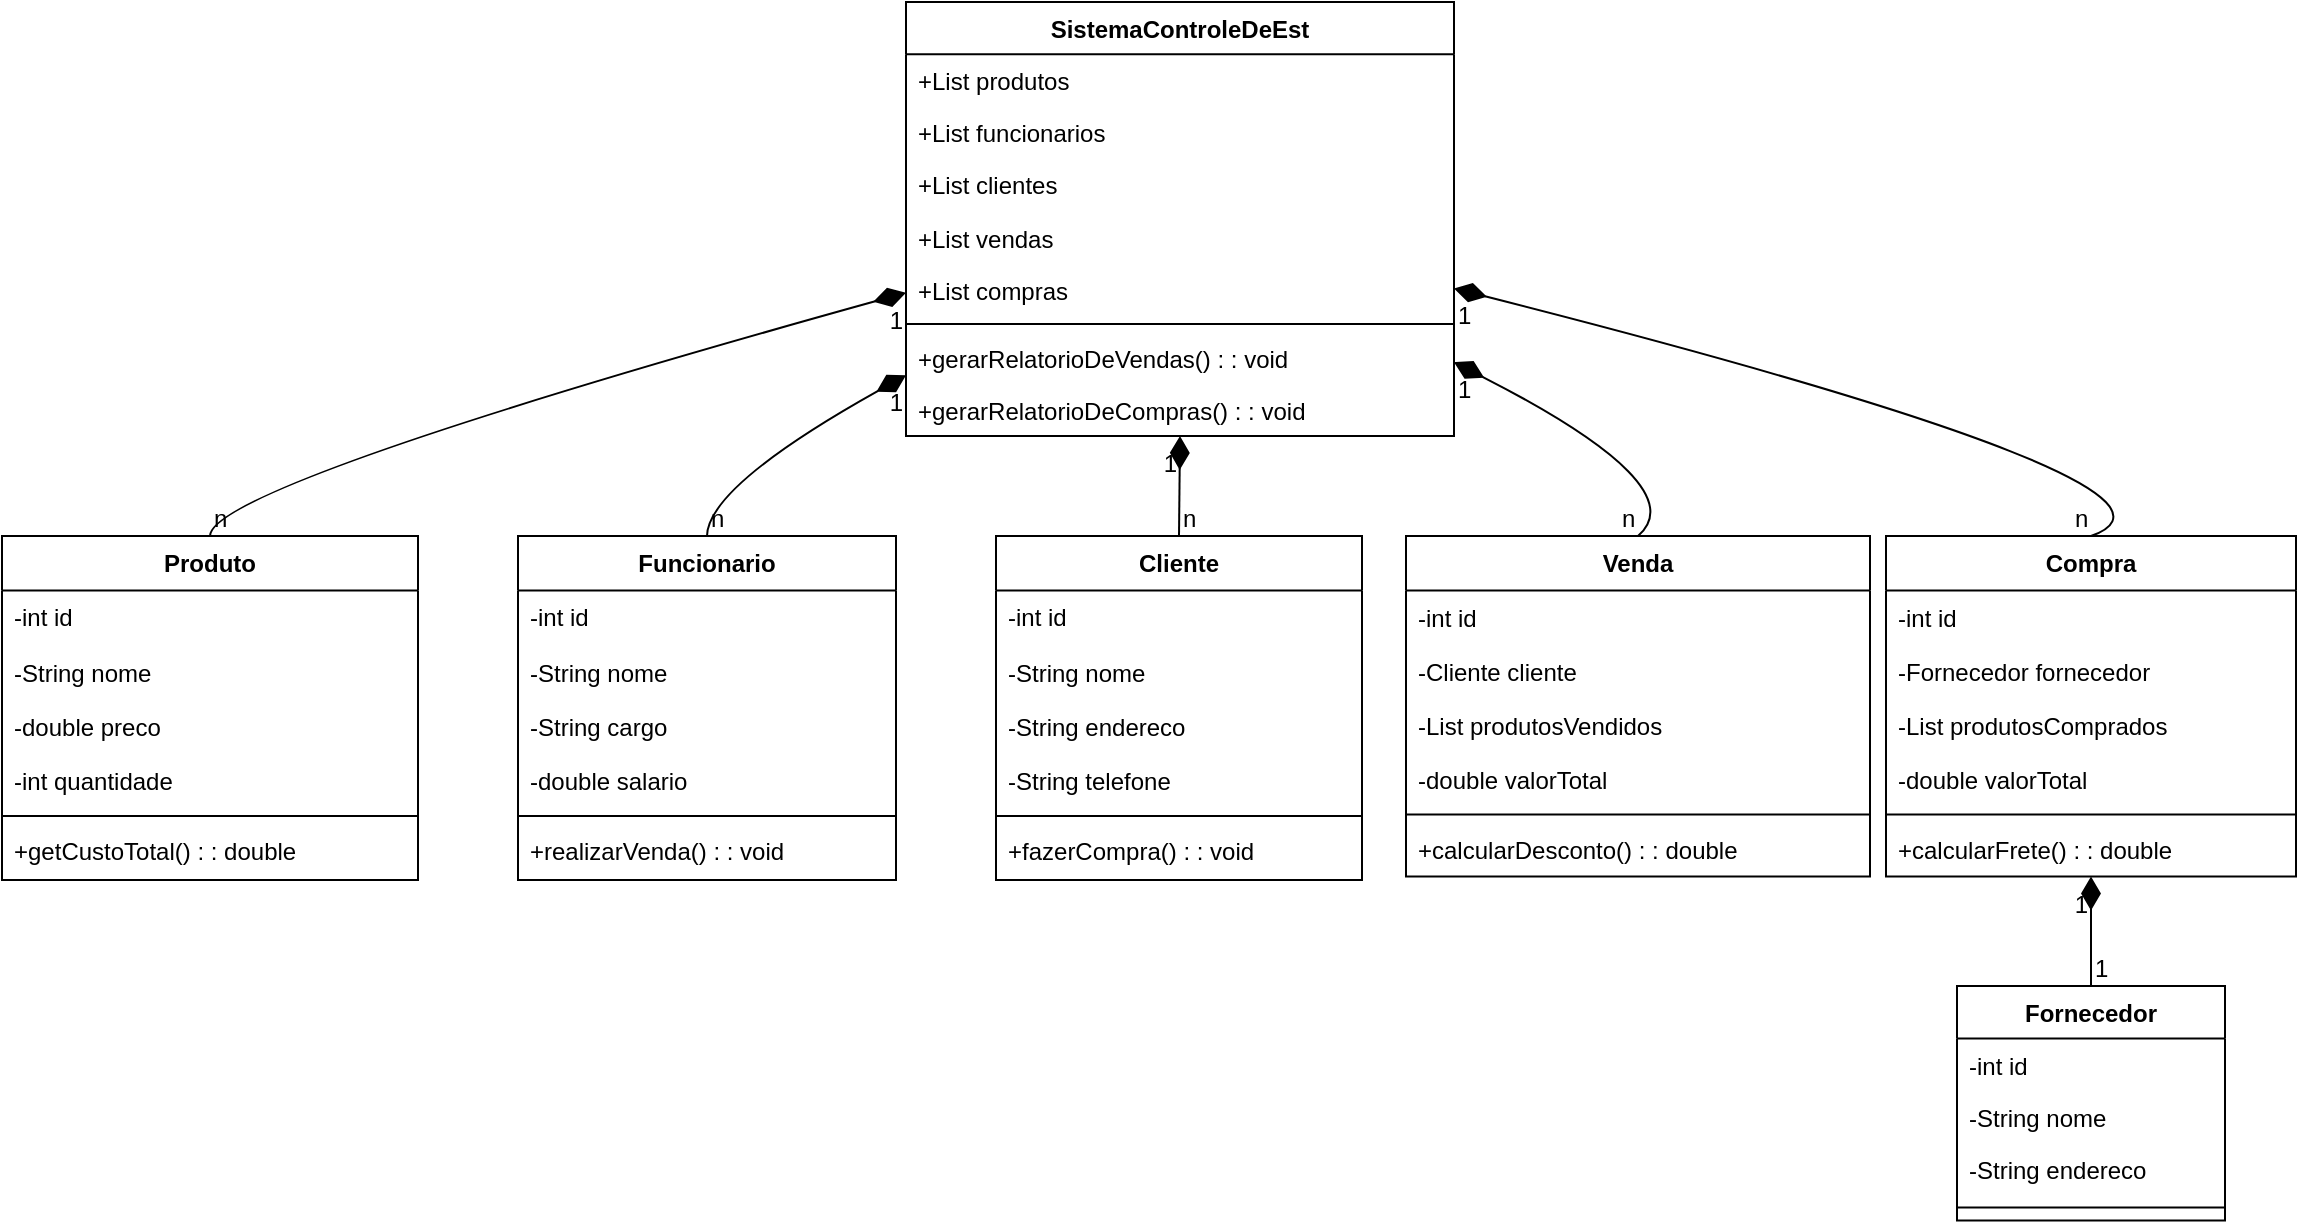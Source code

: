 <mxfile version="24.7.6">
  <diagram name="Página-1" id="gYkuu8Fh5z9xVsYrLnkT">
    <mxGraphModel dx="1445" dy="680" grid="1" gridSize="10" guides="1" tooltips="1" connect="1" arrows="1" fold="1" page="1" pageScale="1" pageWidth="1169" pageHeight="827" math="0" shadow="0">
      <root>
        <mxCell id="0" />
        <mxCell id="1" parent="0" />
        <mxCell id="2" value="SistemaControleDeEst" style="swimlane;fontStyle=1;align=center;verticalAlign=top;childLayout=stackLayout;horizontal=1;startSize=26.163;horizontalStack=0;resizeParent=1;resizeParentMax=0;resizeLast=0;collapsible=0;marginBottom=0;" parent="1" vertex="1">
          <mxGeometry x="460" y="8" width="274" height="217" as="geometry" />
        </mxCell>
        <mxCell id="3" value="+List produtos" style="text;strokeColor=none;fillColor=none;align=left;verticalAlign=top;spacingLeft=4;spacingRight=4;overflow=hidden;rotatable=0;points=[[0,0.5],[1,0.5]];portConstraint=eastwest;" parent="2" vertex="1">
          <mxGeometry y="26" width="274" height="26" as="geometry" />
        </mxCell>
        <mxCell id="4" value="+List funcionarios" style="text;strokeColor=none;fillColor=none;align=left;verticalAlign=top;spacingLeft=4;spacingRight=4;overflow=hidden;rotatable=0;points=[[0,0.5],[1,0.5]];portConstraint=eastwest;" parent="2" vertex="1">
          <mxGeometry y="52" width="274" height="26" as="geometry" />
        </mxCell>
        <mxCell id="5" value="+List clientes" style="text;strokeColor=none;fillColor=none;align=left;verticalAlign=top;spacingLeft=4;spacingRight=4;overflow=hidden;rotatable=0;points=[[0,0.5],[1,0.5]];portConstraint=eastwest;" parent="2" vertex="1">
          <mxGeometry y="78" width="274" height="26" as="geometry" />
        </mxCell>
        <mxCell id="6" value="+List vendas" style="text;strokeColor=none;fillColor=none;align=left;verticalAlign=top;spacingLeft=4;spacingRight=4;overflow=hidden;rotatable=0;points=[[0,0.5],[1,0.5]];portConstraint=eastwest;" parent="2" vertex="1">
          <mxGeometry y="105" width="274" height="26" as="geometry" />
        </mxCell>
        <mxCell id="7" value="+List compras" style="text;strokeColor=none;fillColor=none;align=left;verticalAlign=top;spacingLeft=4;spacingRight=4;overflow=hidden;rotatable=0;points=[[0,0.5],[1,0.5]];portConstraint=eastwest;" parent="2" vertex="1">
          <mxGeometry y="131" width="274" height="26" as="geometry" />
        </mxCell>
        <mxCell id="8" style="line;strokeWidth=1;fillColor=none;align=left;verticalAlign=middle;spacingTop=-1;spacingLeft=3;spacingRight=3;rotatable=0;labelPosition=right;points=[];portConstraint=eastwest;strokeColor=inherit;" parent="2" vertex="1">
          <mxGeometry y="157" width="274" height="8" as="geometry" />
        </mxCell>
        <mxCell id="9" value="+gerarRelatorioDeVendas() : : void" style="text;strokeColor=none;fillColor=none;align=left;verticalAlign=top;spacingLeft=4;spacingRight=4;overflow=hidden;rotatable=0;points=[[0,0.5],[1,0.5]];portConstraint=eastwest;" parent="2" vertex="1">
          <mxGeometry y="165" width="274" height="26" as="geometry" />
        </mxCell>
        <mxCell id="10" value="+gerarRelatorioDeCompras() : : void" style="text;strokeColor=none;fillColor=none;align=left;verticalAlign=top;spacingLeft=4;spacingRight=4;overflow=hidden;rotatable=0;points=[[0,0.5],[1,0.5]];portConstraint=eastwest;" parent="2" vertex="1">
          <mxGeometry y="191" width="274" height="26" as="geometry" />
        </mxCell>
        <mxCell id="11" value="Produto" style="swimlane;fontStyle=1;align=center;verticalAlign=top;childLayout=stackLayout;horizontal=1;startSize=27.288;horizontalStack=0;resizeParent=1;resizeParentMax=0;resizeLast=0;collapsible=0;marginBottom=0;" parent="1" vertex="1">
          <mxGeometry x="8" y="275" width="208" height="172" as="geometry" />
        </mxCell>
        <mxCell id="12" value="-int id" style="text;strokeColor=none;fillColor=none;align=left;verticalAlign=top;spacingLeft=4;spacingRight=4;overflow=hidden;rotatable=0;points=[[0,0.5],[1,0.5]];portConstraint=eastwest;" parent="11" vertex="1">
          <mxGeometry y="27" width="208" height="27" as="geometry" />
        </mxCell>
        <mxCell id="13" value="-String nome" style="text;strokeColor=none;fillColor=none;align=left;verticalAlign=top;spacingLeft=4;spacingRight=4;overflow=hidden;rotatable=0;points=[[0,0.5],[1,0.5]];portConstraint=eastwest;" parent="11" vertex="1">
          <mxGeometry y="55" width="208" height="27" as="geometry" />
        </mxCell>
        <mxCell id="14" value="-double preco" style="text;strokeColor=none;fillColor=none;align=left;verticalAlign=top;spacingLeft=4;spacingRight=4;overflow=hidden;rotatable=0;points=[[0,0.5],[1,0.5]];portConstraint=eastwest;" parent="11" vertex="1">
          <mxGeometry y="82" width="208" height="27" as="geometry" />
        </mxCell>
        <mxCell id="15" value="-int quantidade" style="text;strokeColor=none;fillColor=none;align=left;verticalAlign=top;spacingLeft=4;spacingRight=4;overflow=hidden;rotatable=0;points=[[0,0.5],[1,0.5]];portConstraint=eastwest;" parent="11" vertex="1">
          <mxGeometry y="109" width="208" height="27" as="geometry" />
        </mxCell>
        <mxCell id="16" style="line;strokeWidth=1;fillColor=none;align=left;verticalAlign=middle;spacingTop=-1;spacingLeft=3;spacingRight=3;rotatable=0;labelPosition=right;points=[];portConstraint=eastwest;strokeColor=inherit;" parent="11" vertex="1">
          <mxGeometry y="136" width="208" height="8" as="geometry" />
        </mxCell>
        <mxCell id="17" value="+getCustoTotal() : : double" style="text;strokeColor=none;fillColor=none;align=left;verticalAlign=top;spacingLeft=4;spacingRight=4;overflow=hidden;rotatable=0;points=[[0,0.5],[1,0.5]];portConstraint=eastwest;" parent="11" vertex="1">
          <mxGeometry y="144" width="208" height="27" as="geometry" />
        </mxCell>
        <mxCell id="18" value="Funcionario" style="swimlane;fontStyle=1;align=center;verticalAlign=top;childLayout=stackLayout;horizontal=1;startSize=27.288;horizontalStack=0;resizeParent=1;resizeParentMax=0;resizeLast=0;collapsible=0;marginBottom=0;" parent="1" vertex="1">
          <mxGeometry x="266" y="275" width="189" height="172" as="geometry" />
        </mxCell>
        <mxCell id="19" value="-int id" style="text;strokeColor=none;fillColor=none;align=left;verticalAlign=top;spacingLeft=4;spacingRight=4;overflow=hidden;rotatable=0;points=[[0,0.5],[1,0.5]];portConstraint=eastwest;" parent="18" vertex="1">
          <mxGeometry y="27" width="189" height="27" as="geometry" />
        </mxCell>
        <mxCell id="20" value="-String nome" style="text;strokeColor=none;fillColor=none;align=left;verticalAlign=top;spacingLeft=4;spacingRight=4;overflow=hidden;rotatable=0;points=[[0,0.5],[1,0.5]];portConstraint=eastwest;" parent="18" vertex="1">
          <mxGeometry y="55" width="189" height="27" as="geometry" />
        </mxCell>
        <mxCell id="21" value="-String cargo" style="text;strokeColor=none;fillColor=none;align=left;verticalAlign=top;spacingLeft=4;spacingRight=4;overflow=hidden;rotatable=0;points=[[0,0.5],[1,0.5]];portConstraint=eastwest;" parent="18" vertex="1">
          <mxGeometry y="82" width="189" height="27" as="geometry" />
        </mxCell>
        <mxCell id="22" value="-double salario" style="text;strokeColor=none;fillColor=none;align=left;verticalAlign=top;spacingLeft=4;spacingRight=4;overflow=hidden;rotatable=0;points=[[0,0.5],[1,0.5]];portConstraint=eastwest;" parent="18" vertex="1">
          <mxGeometry y="109" width="189" height="27" as="geometry" />
        </mxCell>
        <mxCell id="23" style="line;strokeWidth=1;fillColor=none;align=left;verticalAlign=middle;spacingTop=-1;spacingLeft=3;spacingRight=3;rotatable=0;labelPosition=right;points=[];portConstraint=eastwest;strokeColor=inherit;" parent="18" vertex="1">
          <mxGeometry y="136" width="189" height="8" as="geometry" />
        </mxCell>
        <mxCell id="24" value="+realizarVenda() : : void" style="text;strokeColor=none;fillColor=none;align=left;verticalAlign=top;spacingLeft=4;spacingRight=4;overflow=hidden;rotatable=0;points=[[0,0.5],[1,0.5]];portConstraint=eastwest;" parent="18" vertex="1">
          <mxGeometry y="144" width="189" height="27" as="geometry" />
        </mxCell>
        <mxCell id="25" value="Cliente" style="swimlane;fontStyle=1;align=center;verticalAlign=top;childLayout=stackLayout;horizontal=1;startSize=27.288;horizontalStack=0;resizeParent=1;resizeParentMax=0;resizeLast=0;collapsible=0;marginBottom=0;" parent="1" vertex="1">
          <mxGeometry x="505" y="275" width="183" height="172" as="geometry" />
        </mxCell>
        <mxCell id="26" value="-int id" style="text;strokeColor=none;fillColor=none;align=left;verticalAlign=top;spacingLeft=4;spacingRight=4;overflow=hidden;rotatable=0;points=[[0,0.5],[1,0.5]];portConstraint=eastwest;" parent="25" vertex="1">
          <mxGeometry y="27" width="183" height="27" as="geometry" />
        </mxCell>
        <mxCell id="27" value="-String nome" style="text;strokeColor=none;fillColor=none;align=left;verticalAlign=top;spacingLeft=4;spacingRight=4;overflow=hidden;rotatable=0;points=[[0,0.5],[1,0.5]];portConstraint=eastwest;" parent="25" vertex="1">
          <mxGeometry y="55" width="183" height="27" as="geometry" />
        </mxCell>
        <mxCell id="28" value="-String endereco" style="text;strokeColor=none;fillColor=none;align=left;verticalAlign=top;spacingLeft=4;spacingRight=4;overflow=hidden;rotatable=0;points=[[0,0.5],[1,0.5]];portConstraint=eastwest;" parent="25" vertex="1">
          <mxGeometry y="82" width="183" height="27" as="geometry" />
        </mxCell>
        <mxCell id="29" value="-String telefone" style="text;strokeColor=none;fillColor=none;align=left;verticalAlign=top;spacingLeft=4;spacingRight=4;overflow=hidden;rotatable=0;points=[[0,0.5],[1,0.5]];portConstraint=eastwest;" parent="25" vertex="1">
          <mxGeometry y="109" width="183" height="27" as="geometry" />
        </mxCell>
        <mxCell id="30" style="line;strokeWidth=1;fillColor=none;align=left;verticalAlign=middle;spacingTop=-1;spacingLeft=3;spacingRight=3;rotatable=0;labelPosition=right;points=[];portConstraint=eastwest;strokeColor=inherit;" parent="25" vertex="1">
          <mxGeometry y="136" width="183" height="8" as="geometry" />
        </mxCell>
        <mxCell id="31" value="+fazerCompra() : : void" style="text;strokeColor=none;fillColor=none;align=left;verticalAlign=top;spacingLeft=4;spacingRight=4;overflow=hidden;rotatable=0;points=[[0,0.5],[1,0.5]];portConstraint=eastwest;" parent="25" vertex="1">
          <mxGeometry y="144" width="183" height="27" as="geometry" />
        </mxCell>
        <mxCell id="32" value="Venda" style="swimlane;fontStyle=1;align=center;verticalAlign=top;childLayout=stackLayout;horizontal=1;startSize=27.288;horizontalStack=0;resizeParent=1;resizeParentMax=0;resizeLast=0;collapsible=0;marginBottom=0;" parent="1" vertex="1">
          <mxGeometry x="710" y="275" width="232" height="170.288" as="geometry" />
        </mxCell>
        <mxCell id="33" value="-int id" style="text;strokeColor=none;fillColor=none;align=left;verticalAlign=top;spacingLeft=4;spacingRight=4;overflow=hidden;rotatable=0;points=[[0,0.5],[1,0.5]];portConstraint=eastwest;" parent="32" vertex="1">
          <mxGeometry y="27.288" width="232" height="27" as="geometry" />
        </mxCell>
        <mxCell id="34" value="-Cliente cliente" style="text;strokeColor=none;fillColor=none;align=left;verticalAlign=top;spacingLeft=4;spacingRight=4;overflow=hidden;rotatable=0;points=[[0,0.5],[1,0.5]];portConstraint=eastwest;" parent="32" vertex="1">
          <mxGeometry y="54.288" width="232" height="27" as="geometry" />
        </mxCell>
        <mxCell id="35" value="-List produtosVendidos" style="text;strokeColor=none;fillColor=none;align=left;verticalAlign=top;spacingLeft=4;spacingRight=4;overflow=hidden;rotatable=0;points=[[0,0.5],[1,0.5]];portConstraint=eastwest;" parent="32" vertex="1">
          <mxGeometry y="81.288" width="232" height="27" as="geometry" />
        </mxCell>
        <mxCell id="36" value="-double valorTotal" style="text;strokeColor=none;fillColor=none;align=left;verticalAlign=top;spacingLeft=4;spacingRight=4;overflow=hidden;rotatable=0;points=[[0,0.5],[1,0.5]];portConstraint=eastwest;" parent="32" vertex="1">
          <mxGeometry y="108.288" width="232" height="27" as="geometry" />
        </mxCell>
        <mxCell id="37" style="line;strokeWidth=1;fillColor=none;align=left;verticalAlign=middle;spacingTop=-1;spacingLeft=3;spacingRight=3;rotatable=0;labelPosition=right;points=[];portConstraint=eastwest;strokeColor=inherit;" parent="32" vertex="1">
          <mxGeometry y="135.288" width="232" height="8" as="geometry" />
        </mxCell>
        <mxCell id="38" value="+calcularDesconto() : : double" style="text;strokeColor=none;fillColor=none;align=left;verticalAlign=top;spacingLeft=4;spacingRight=4;overflow=hidden;rotatable=0;points=[[0,0.5],[1,0.5]];portConstraint=eastwest;" parent="32" vertex="1">
          <mxGeometry y="143.288" width="232" height="27" as="geometry" />
        </mxCell>
        <mxCell id="39" value="Compra" style="swimlane;fontStyle=1;align=center;verticalAlign=top;childLayout=stackLayout;horizontal=1;startSize=27.288;horizontalStack=0;resizeParent=1;resizeParentMax=0;resizeLast=0;collapsible=0;marginBottom=0;" parent="1" vertex="1">
          <mxGeometry x="950" y="275" width="205" height="170.288" as="geometry" />
        </mxCell>
        <mxCell id="40" value="-int id" style="text;strokeColor=none;fillColor=none;align=left;verticalAlign=top;spacingLeft=4;spacingRight=4;overflow=hidden;rotatable=0;points=[[0,0.5],[1,0.5]];portConstraint=eastwest;" parent="39" vertex="1">
          <mxGeometry y="27.288" width="205" height="27" as="geometry" />
        </mxCell>
        <mxCell id="41" value="-Fornecedor fornecedor" style="text;strokeColor=none;fillColor=none;align=left;verticalAlign=top;spacingLeft=4;spacingRight=4;overflow=hidden;rotatable=0;points=[[0,0.5],[1,0.5]];portConstraint=eastwest;" parent="39" vertex="1">
          <mxGeometry y="54.288" width="205" height="27" as="geometry" />
        </mxCell>
        <mxCell id="42" value="-List produtosComprados" style="text;strokeColor=none;fillColor=none;align=left;verticalAlign=top;spacingLeft=4;spacingRight=4;overflow=hidden;rotatable=0;points=[[0,0.5],[1,0.5]];portConstraint=eastwest;" parent="39" vertex="1">
          <mxGeometry y="81.288" width="205" height="27" as="geometry" />
        </mxCell>
        <mxCell id="43" value="-double valorTotal" style="text;strokeColor=none;fillColor=none;align=left;verticalAlign=top;spacingLeft=4;spacingRight=4;overflow=hidden;rotatable=0;points=[[0,0.5],[1,0.5]];portConstraint=eastwest;" parent="39" vertex="1">
          <mxGeometry y="108.288" width="205" height="27" as="geometry" />
        </mxCell>
        <mxCell id="44" style="line;strokeWidth=1;fillColor=none;align=left;verticalAlign=middle;spacingTop=-1;spacingLeft=3;spacingRight=3;rotatable=0;labelPosition=right;points=[];portConstraint=eastwest;strokeColor=inherit;" parent="39" vertex="1">
          <mxGeometry y="135.288" width="205" height="8" as="geometry" />
        </mxCell>
        <mxCell id="45" value="+calcularFrete() : : double" style="text;strokeColor=none;fillColor=none;align=left;verticalAlign=top;spacingLeft=4;spacingRight=4;overflow=hidden;rotatable=0;points=[[0,0.5],[1,0.5]];portConstraint=eastwest;" parent="39" vertex="1">
          <mxGeometry y="143.288" width="205" height="27" as="geometry" />
        </mxCell>
        <mxCell id="46" value="Fornecedor" style="swimlane;fontStyle=1;align=center;verticalAlign=top;childLayout=stackLayout;horizontal=1;startSize=26.256;horizontalStack=0;resizeParent=1;resizeParentMax=0;resizeLast=0;collapsible=0;marginBottom=0;" parent="1" vertex="1">
          <mxGeometry x="985.5" y="500" width="134" height="117.256" as="geometry" />
        </mxCell>
        <mxCell id="47" value="-int id" style="text;strokeColor=none;fillColor=none;align=left;verticalAlign=top;spacingLeft=4;spacingRight=4;overflow=hidden;rotatable=0;points=[[0,0.5],[1,0.5]];portConstraint=eastwest;" parent="46" vertex="1">
          <mxGeometry y="26.256" width="134" height="26" as="geometry" />
        </mxCell>
        <mxCell id="48" value="-String nome" style="text;strokeColor=none;fillColor=none;align=left;verticalAlign=top;spacingLeft=4;spacingRight=4;overflow=hidden;rotatable=0;points=[[0,0.5],[1,0.5]];portConstraint=eastwest;" parent="46" vertex="1">
          <mxGeometry y="52.256" width="134" height="26" as="geometry" />
        </mxCell>
        <mxCell id="49" value="-String endereco" style="text;strokeColor=none;fillColor=none;align=left;verticalAlign=top;spacingLeft=4;spacingRight=4;overflow=hidden;rotatable=0;points=[[0,0.5],[1,0.5]];portConstraint=eastwest;" parent="46" vertex="1">
          <mxGeometry y="78.256" width="134" height="26" as="geometry" />
        </mxCell>
        <mxCell id="50" style="line;strokeWidth=1;fillColor=none;align=left;verticalAlign=middle;spacingTop=-1;spacingLeft=3;spacingRight=3;rotatable=0;labelPosition=right;points=[];portConstraint=eastwest;strokeColor=inherit;" parent="46" vertex="1">
          <mxGeometry y="104.256" width="134" height="13" as="geometry" />
        </mxCell>
        <mxCell id="51" value="" style="curved=1;startArrow=diamondThin;startSize=14;startFill=1;endArrow=none;exitX=0;exitY=0.67;entryX=0.5;entryY=0;" parent="1" source="2" target="11" edge="1">
          <mxGeometry relative="1" as="geometry">
            <Array as="points">
              <mxPoint x="112" y="250" />
            </Array>
          </mxGeometry>
        </mxCell>
        <mxCell id="52" value="1" style="edgeLabel;resizable=0;labelBackgroundColor=none;fontSize=12;align=right;verticalAlign=top;" parent="51" vertex="1">
          <mxGeometry x="-1" relative="1" as="geometry" />
        </mxCell>
        <mxCell id="53" value="n" style="edgeLabel;resizable=0;labelBackgroundColor=none;fontSize=12;align=left;verticalAlign=bottom;" parent="51" vertex="1">
          <mxGeometry x="1" relative="1" as="geometry" />
        </mxCell>
        <mxCell id="54" value="" style="curved=1;startArrow=diamondThin;startSize=14;startFill=1;endArrow=none;exitX=0;exitY=0.86;entryX=0.5;entryY=0;" parent="1" source="2" target="18" edge="1">
          <mxGeometry relative="1" as="geometry">
            <Array as="points">
              <mxPoint x="361" y="250" />
            </Array>
          </mxGeometry>
        </mxCell>
        <mxCell id="55" value="1" style="edgeLabel;resizable=0;labelBackgroundColor=none;fontSize=12;align=right;verticalAlign=top;" parent="54" vertex="1">
          <mxGeometry x="-1" relative="1" as="geometry" />
        </mxCell>
        <mxCell id="56" value="n" style="edgeLabel;resizable=0;labelBackgroundColor=none;fontSize=12;align=left;verticalAlign=bottom;" parent="54" vertex="1">
          <mxGeometry x="1" relative="1" as="geometry" />
        </mxCell>
        <mxCell id="57" value="" style="curved=1;startArrow=diamondThin;startSize=14;startFill=1;endArrow=none;exitX=0.5;exitY=1;entryX=0.5;entryY=0;" parent="1" source="2" target="25" edge="1">
          <mxGeometry relative="1" as="geometry">
            <Array as="points" />
          </mxGeometry>
        </mxCell>
        <mxCell id="58" value="1" style="edgeLabel;resizable=0;labelBackgroundColor=none;fontSize=12;align=right;verticalAlign=top;" parent="57" vertex="1">
          <mxGeometry x="-1" relative="1" as="geometry" />
        </mxCell>
        <mxCell id="59" value="n" style="edgeLabel;resizable=0;labelBackgroundColor=none;fontSize=12;align=left;verticalAlign=bottom;" parent="57" vertex="1">
          <mxGeometry x="1" relative="1" as="geometry" />
        </mxCell>
        <mxCell id="60" value="" style="curved=1;startArrow=diamondThin;startSize=14;startFill=1;endArrow=none;exitX=1;exitY=0.83;entryX=0.5;entryY=0;" parent="1" source="2" target="32" edge="1">
          <mxGeometry relative="1" as="geometry">
            <Array as="points">
              <mxPoint x="855" y="250" />
            </Array>
          </mxGeometry>
        </mxCell>
        <mxCell id="61" value="1" style="edgeLabel;resizable=0;labelBackgroundColor=none;fontSize=12;align=left;verticalAlign=top;" parent="60" vertex="1">
          <mxGeometry x="-1" relative="1" as="geometry" />
        </mxCell>
        <mxCell id="62" value="n" style="edgeLabel;resizable=0;labelBackgroundColor=none;fontSize=12;align=right;verticalAlign=bottom;" parent="60" vertex="1">
          <mxGeometry x="1" relative="1" as="geometry" />
        </mxCell>
        <mxCell id="63" value="" style="curved=1;startArrow=diamondThin;startSize=14;startFill=1;endArrow=none;exitX=1;exitY=0.66;entryX=0.5;entryY=0;" parent="1" source="2" target="39" edge="1">
          <mxGeometry relative="1" as="geometry">
            <Array as="points">
              <mxPoint x="1123" y="250" />
            </Array>
          </mxGeometry>
        </mxCell>
        <mxCell id="64" value="1" style="edgeLabel;resizable=0;labelBackgroundColor=none;fontSize=12;align=left;verticalAlign=top;" parent="63" vertex="1">
          <mxGeometry x="-1" relative="1" as="geometry" />
        </mxCell>
        <mxCell id="65" value="n" style="edgeLabel;resizable=0;labelBackgroundColor=none;fontSize=12;align=right;verticalAlign=bottom;" parent="63" vertex="1">
          <mxGeometry x="1" relative="1" as="geometry" />
        </mxCell>
        <mxCell id="66" value="" style="curved=1;startArrow=diamondThin;startSize=14;startFill=1;endArrow=none;exitX=0.5;exitY=1;entryX=0.5;entryY=0;" parent="1" source="39" target="46" edge="1">
          <mxGeometry relative="1" as="geometry">
            <Array as="points" />
          </mxGeometry>
        </mxCell>
        <mxCell id="67" value="1" style="edgeLabel;resizable=0;labelBackgroundColor=none;fontSize=12;align=right;verticalAlign=top;" parent="66" vertex="1">
          <mxGeometry x="-1" relative="1" as="geometry" />
        </mxCell>
        <mxCell id="68" value="1" style="edgeLabel;resizable=0;labelBackgroundColor=none;fontSize=12;align=left;verticalAlign=bottom;" parent="66" vertex="1">
          <mxGeometry x="1" relative="1" as="geometry" />
        </mxCell>
      </root>
    </mxGraphModel>
  </diagram>
</mxfile>
